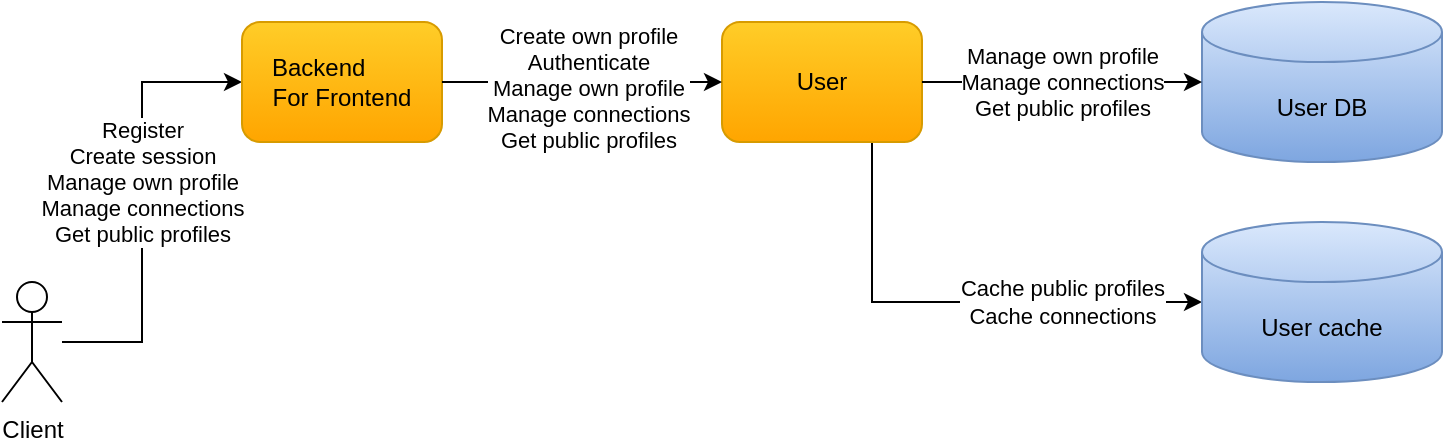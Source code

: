 <mxfile version="22.0.3" type="device">
  <diagram id="G4t1x3i_cumIOjZ8GDXV" name="Page-1">
    <mxGraphModel dx="2020" dy="1203" grid="1" gridSize="10" guides="1" tooltips="1" connect="1" arrows="1" fold="1" page="1" pageScale="1" pageWidth="850" pageHeight="1100" math="0" shadow="0">
      <root>
        <mxCell id="0" />
        <mxCell id="1" parent="0" />
        <mxCell id="ENQS6q1PjWJlhAXhEhIM-2" value="Register&lt;br style=&quot;border-color: var(--border-color);&quot;&gt;Create session&lt;br style=&quot;border-color: var(--border-color);&quot;&gt;Manage own&amp;nbsp;profile&lt;br style=&quot;border-color: var(--border-color);&quot;&gt;Manage connections&lt;br style=&quot;border-color: var(--border-color);&quot;&gt;Get public profiles" style="edgeStyle=orthogonalEdgeStyle;rounded=0;orthogonalLoop=1;jettySize=auto;html=1;entryX=0;entryY=0.5;entryDx=0;entryDy=0;" parent="1" source="4NMri5ObQx2eB0Vx6lmc-1" target="8u_ZxKzGpFRI09v13LqC-1" edge="1">
          <mxGeometry x="0.091" relative="1" as="geometry">
            <Array as="points">
              <mxPoint x="110" y="220" />
              <mxPoint x="110" y="90" />
            </Array>
            <mxPoint as="offset" />
          </mxGeometry>
        </mxCell>
        <mxCell id="4NMri5ObQx2eB0Vx6lmc-1" value="Client" style="shape=umlActor;verticalLabelPosition=bottom;verticalAlign=top;html=1;outlineConnect=0;" parent="1" vertex="1">
          <mxGeometry x="40" y="190" width="30" height="60" as="geometry" />
        </mxCell>
        <mxCell id="8u_ZxKzGpFRI09v13LqC-1" value="&lt;font style=&quot;font-size: 12px&quot;&gt;Backend&amp;nbsp; &amp;nbsp; &amp;nbsp; &amp;nbsp;&lt;br&gt;For Frontend&lt;/font&gt;" style="rounded=1;whiteSpace=wrap;html=1;gradientColor=#ffa500;fillColor=#ffcd28;strokeColor=#d79b00;" parent="1" vertex="1">
          <mxGeometry x="160" y="60" width="100" height="60" as="geometry" />
        </mxCell>
        <mxCell id="1yBUMlGvrV6l9ZCw8e4U-2" value="Cache public profiles&lt;br style=&quot;border-color: var(--border-color);&quot;&gt;Cache connections" style="edgeStyle=orthogonalEdgeStyle;rounded=0;orthogonalLoop=1;jettySize=auto;html=1;entryX=0;entryY=0.5;entryDx=0;entryDy=0;entryPerimeter=0;exitX=0.75;exitY=1;exitDx=0;exitDy=0;" parent="1" source="u7EXwUm9e5_MvhXn00Du-1" target="1yBUMlGvrV6l9ZCw8e4U-1" edge="1">
          <mxGeometry x="0.429" relative="1" as="geometry">
            <mxPoint as="offset" />
          </mxGeometry>
        </mxCell>
        <mxCell id="u7EXwUm9e5_MvhXn00Du-1" value="&lt;font style=&quot;font-size: 12px&quot;&gt;User&lt;/font&gt;" style="rounded=1;whiteSpace=wrap;html=1;gradientColor=#ffa500;fillColor=#ffcd28;strokeColor=#d79b00;" parent="1" vertex="1">
          <mxGeometry x="400" y="60" width="100" height="60" as="geometry" />
        </mxCell>
        <mxCell id="u7EXwUm9e5_MvhXn00Du-4" value="User DB" style="shape=cylinder3;whiteSpace=wrap;html=1;boundedLbl=1;backgroundOutline=1;size=15;gradientColor=#7ea6e0;fillColor=#dae8fc;strokeColor=#6c8ebf;" parent="1" vertex="1">
          <mxGeometry x="640" y="50" width="120" height="80" as="geometry" />
        </mxCell>
        <mxCell id="u7EXwUm9e5_MvhXn00Du-5" value="&lt;font style=&quot;font-size: 11px&quot;&gt;Manage own profile&lt;br style=&quot;border-color: var(--border-color);&quot;&gt;Manage connections&lt;br style=&quot;border-color: var(--border-color);&quot;&gt;Get public profiles&lt;br&gt;&lt;/font&gt;" style="rounded=0;orthogonalLoop=1;jettySize=auto;html=1;entryX=0;entryY=0.5;entryDx=0;entryDy=0;entryPerimeter=0;startArrow=none;startFill=0;" parent="1" target="u7EXwUm9e5_MvhXn00Du-4" edge="1">
          <mxGeometry relative="1" as="geometry">
            <mxPoint x="500" y="90" as="sourcePoint" />
            <mxPoint x="570" y="140" as="targetPoint" />
            <mxPoint as="offset" />
            <Array as="points" />
          </mxGeometry>
        </mxCell>
        <mxCell id="u7EXwUm9e5_MvhXn00Du-6" value="Create own profile&lt;br style=&quot;border-color: var(--border-color);&quot;&gt;Authenticate&lt;br style=&quot;border-color: var(--border-color);&quot;&gt;Manage own profile&lt;br style=&quot;border-color: var(--border-color);&quot;&gt;Manage connections&lt;br style=&quot;border-color: var(--border-color);&quot;&gt;Get public profiles" style="endArrow=classic;html=1;entryX=0;entryY=0.5;entryDx=0;entryDy=0;exitX=1;exitY=0.5;exitDx=0;exitDy=0;" parent="1" source="8u_ZxKzGpFRI09v13LqC-1" target="u7EXwUm9e5_MvhXn00Du-1" edge="1">
          <mxGeometry x="0.044" y="-3" width="50" height="50" relative="1" as="geometry">
            <mxPoint x="290" y="70" as="sourcePoint" />
            <mxPoint x="390" y="320" as="targetPoint" />
            <mxPoint as="offset" />
          </mxGeometry>
        </mxCell>
        <mxCell id="1yBUMlGvrV6l9ZCw8e4U-1" value="User cache" style="shape=cylinder3;whiteSpace=wrap;html=1;boundedLbl=1;backgroundOutline=1;size=15;gradientColor=#7ea6e0;fillColor=#dae8fc;strokeColor=#6c8ebf;" parent="1" vertex="1">
          <mxGeometry x="640" y="160" width="120" height="80" as="geometry" />
        </mxCell>
      </root>
    </mxGraphModel>
  </diagram>
</mxfile>
